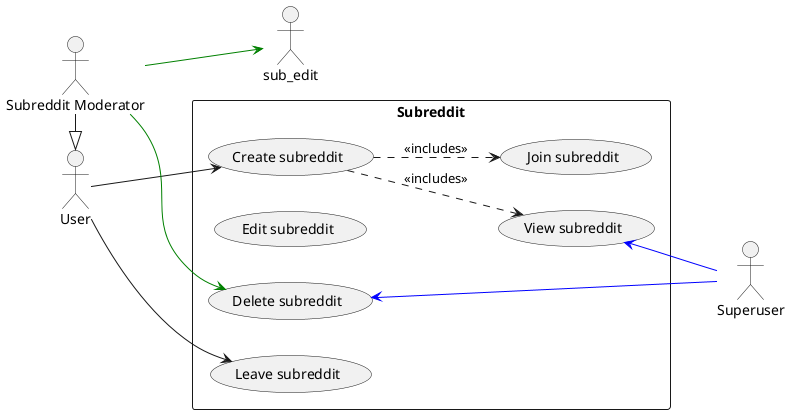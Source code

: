 @startuml
skinparam packageStyle rectangle
left to right direction
actor "User" as user
actor "Subreddit Moderator" as mod
actor "Superuser" as su
mod -|> user

rectangle Subreddit as sub {
  usecase "Create subreddit" as sub_create
  usecase "View subreddit" as sub_read
  usecase "Edit subreddit" as sub_update
  usecase "Delete subreddit" as sub_delete

  usecase "Join subreddit" as sub_join
  usecase "Leave subreddit" as sub_leave
}

user --> sub_create
user --> sub_leave

mod -[#green]-> sub_delete
mod -[#green]-> sub_edit

sub_read    <-[#blue]- su
sub_delete  <-[#blue]- su

sub_create ..> sub_read : <<includes>>
sub_create ..> sub_join : <<includes>>

@enduml

